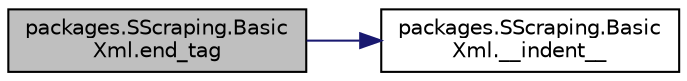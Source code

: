 digraph "packages.SScraping.BasicXml.end_tag"
{
  edge [fontname="Helvetica",fontsize="10",labelfontname="Helvetica",labelfontsize="10"];
  node [fontname="Helvetica",fontsize="10",shape=record];
  rankdir="LR";
  Node14 [label="packages.SScraping.Basic\lXml.end_tag",height=0.2,width=0.4,color="black", fillcolor="grey75", style="filled", fontcolor="black"];
  Node14 -> Node15 [color="midnightblue",fontsize="10",style="solid",fontname="Helvetica"];
  Node15 [label="packages.SScraping.Basic\lXml.__indent__",height=0.2,width=0.4,color="black", fillcolor="white", style="filled",URL="$classpackages_1_1_s_scraping_1_1_basic_xml.html#acb382264381f99fe33d0634256c51d1a"];
}
